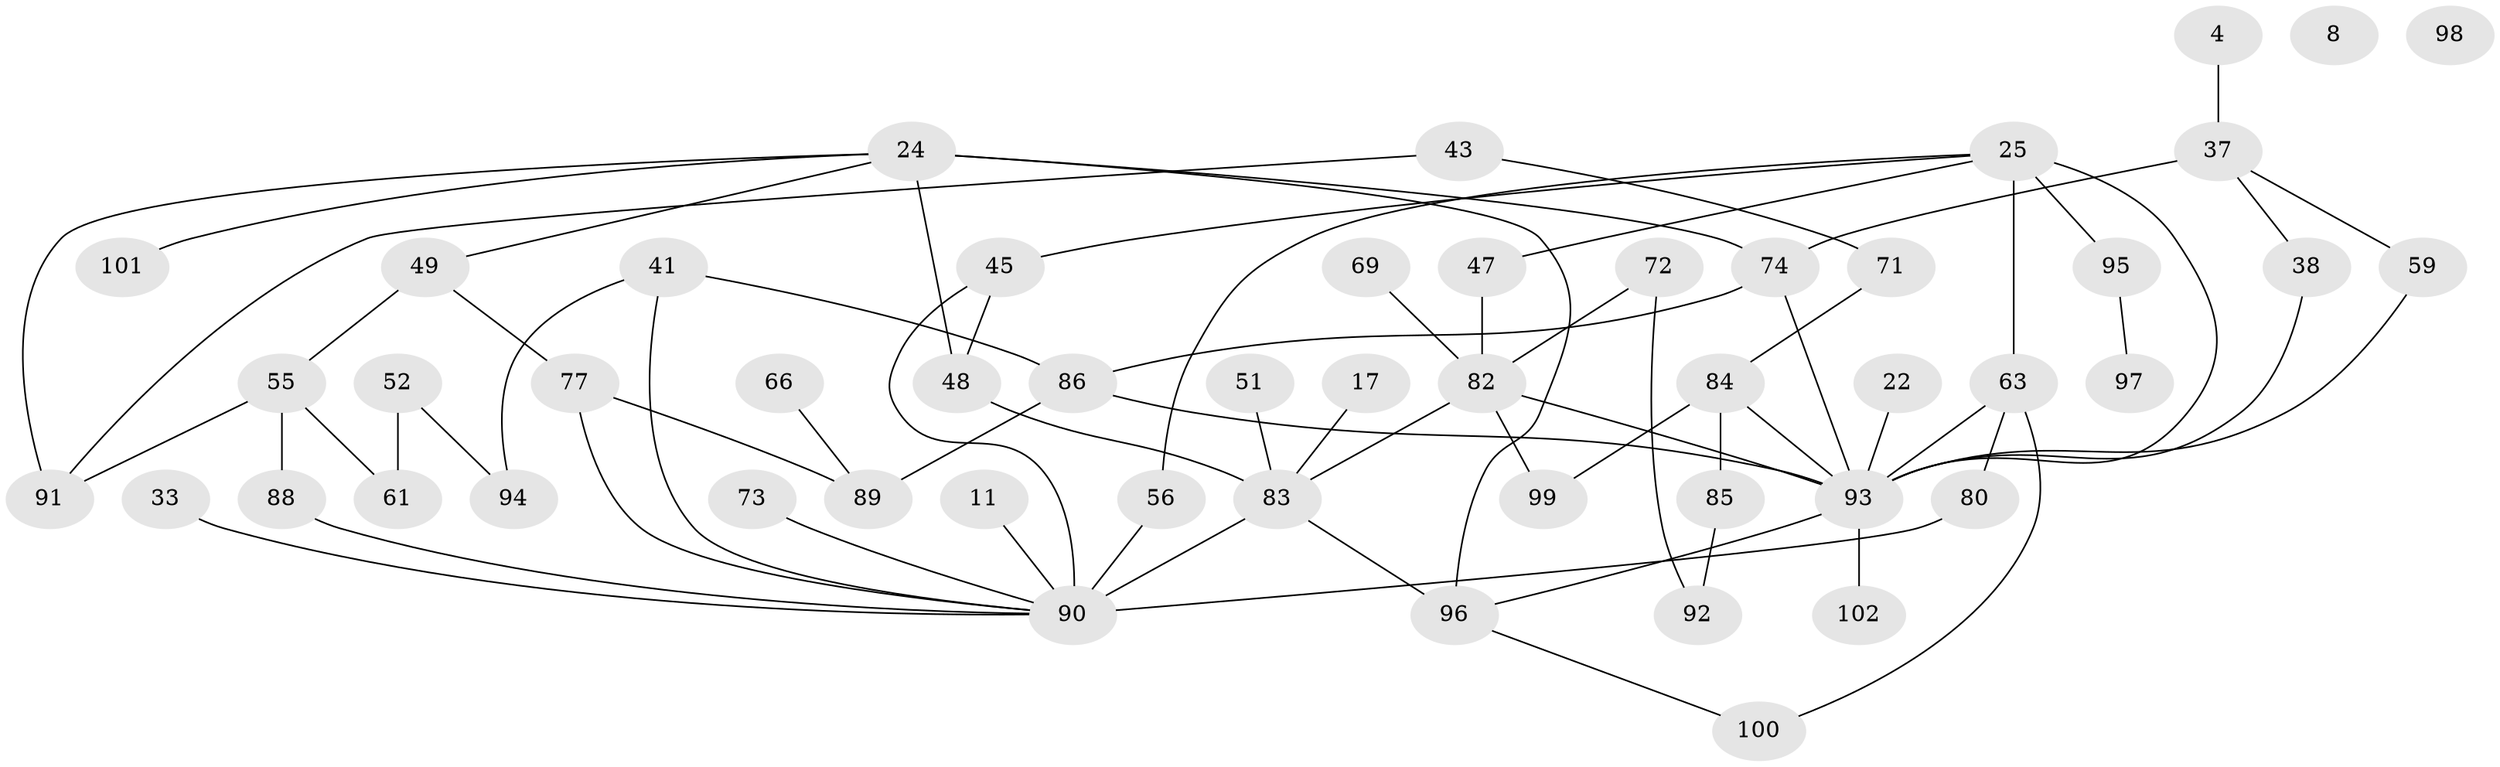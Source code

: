 // original degree distribution, {3: 0.24509803921568626, 2: 0.3627450980392157, 1: 0.13725490196078433, 6: 0.0392156862745098, 0: 0.0196078431372549, 4: 0.10784313725490197, 7: 0.0196078431372549, 5: 0.06862745098039216}
// Generated by graph-tools (version 1.1) at 2025/44/03/04/25 21:44:14]
// undirected, 51 vertices, 70 edges
graph export_dot {
graph [start="1"]
  node [color=gray90,style=filled];
  4;
  8;
  11;
  17;
  22;
  24;
  25 [super="+12"];
  33;
  37;
  38 [super="+28"];
  41 [super="+27"];
  43;
  45;
  47 [super="+9+10"];
  48;
  49 [super="+44"];
  51 [super="+16"];
  52;
  55;
  56 [super="+19+26"];
  59;
  61;
  63 [super="+18"];
  66;
  69;
  71;
  72;
  73 [super="+36"];
  74 [super="+42"];
  77;
  80 [super="+54"];
  82 [super="+29+70"];
  83 [super="+60+78+67"];
  84 [super="+64+58"];
  85;
  86 [super="+1+3"];
  88;
  89 [super="+23"];
  90 [super="+5+35+81"];
  91 [super="+79"];
  92;
  93 [super="+31+53+76"];
  94;
  95 [super="+32+40"];
  96 [super="+87"];
  97;
  98;
  99;
  100 [super="+14"];
  101;
  102;
  4 -- 37;
  11 -- 90;
  17 -- 83;
  22 -- 93;
  24 -- 48;
  24 -- 74 [weight=2];
  24 -- 101;
  24 -- 49;
  24 -- 96;
  24 -- 91;
  25 -- 45 [weight=2];
  25 -- 56 [weight=2];
  25 -- 93 [weight=4];
  25 -- 95;
  25 -- 47;
  25 -- 63;
  33 -- 90;
  37 -- 59;
  37 -- 74 [weight=2];
  37 -- 38;
  38 -- 93;
  41 -- 90 [weight=2];
  41 -- 86;
  41 -- 94;
  43 -- 71;
  43 -- 91;
  45 -- 48;
  45 -- 90 [weight=2];
  47 -- 82;
  48 -- 83;
  49 -- 55 [weight=2];
  49 -- 77;
  51 -- 83;
  52 -- 61;
  52 -- 94;
  55 -- 61;
  55 -- 88;
  55 -- 91;
  56 -- 90 [weight=3];
  59 -- 93;
  63 -- 93;
  63 -- 80;
  63 -- 100;
  66 -- 89 [weight=2];
  69 -- 82;
  71 -- 84;
  72 -- 82;
  72 -- 92;
  73 -- 90;
  74 -- 86;
  74 -- 93;
  77 -- 89;
  77 -- 90;
  80 -- 90;
  82 -- 93 [weight=2];
  82 -- 99;
  82 -- 83;
  83 -- 96 [weight=2];
  83 -- 90 [weight=3];
  84 -- 85;
  84 -- 99;
  84 -- 93;
  85 -- 92;
  86 -- 89;
  86 -- 93;
  88 -- 90;
  93 -- 102 [weight=3];
  93 -- 96;
  95 -- 97;
  96 -- 100;
}
